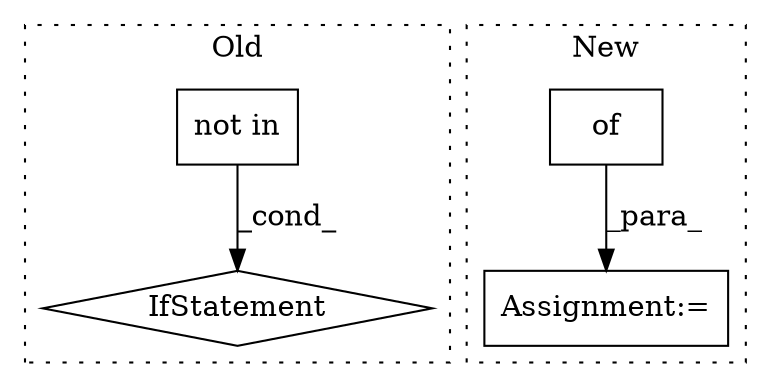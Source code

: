 digraph G {
subgraph cluster0 {
1 [label="not in" a="108" s="5125" l="20" shape="box"];
3 [label="IfStatement" a="25" s="5115,5145" l="10,2" shape="diamond"];
label = "Old";
style="dotted";
}
subgraph cluster1 {
2 [label="of" a="32" s="5677" l="4" shape="box"];
4 [label="Assignment:=" a="7" s="5672" l="1" shape="box"];
label = "New";
style="dotted";
}
1 -> 3 [label="_cond_"];
2 -> 4 [label="_para_"];
}